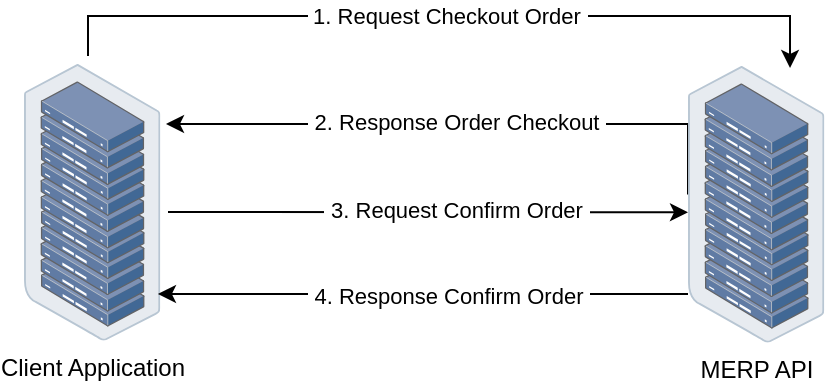 <mxfile version="21.2.1" type="device">
  <diagram name="Flow - Order Creation" id="EJiSfz2ife1BUmJcyj4k">
    <mxGraphModel dx="796" dy="610" grid="1" gridSize="10" guides="1" tooltips="1" connect="1" arrows="1" fold="1" page="1" pageScale="1" pageWidth="827" pageHeight="1169" math="0" shadow="0">
      <root>
        <mxCell id="0" />
        <mxCell id="1" parent="0" />
        <mxCell id="Jp5VkoZoyuojBYIds7uC-3" value="&amp;nbsp;1. Request Checkout Order&amp;nbsp;" style="edgeStyle=orthogonalEdgeStyle;rounded=0;orthogonalLoop=1;jettySize=auto;html=1;entryX=0.748;entryY=0.007;entryDx=0;entryDy=0;entryPerimeter=0;" edge="1" parent="1" target="Jp5VkoZoyuojBYIds7uC-4">
          <mxGeometry relative="1" as="geometry">
            <mxPoint x="70" y="160" as="sourcePoint" />
            <mxPoint x="329.2" y="233.13" as="targetPoint" />
            <Array as="points">
              <mxPoint x="70" y="140" />
              <mxPoint x="421" y="140" />
            </Array>
          </mxGeometry>
        </mxCell>
        <mxCell id="Jp5VkoZoyuojBYIds7uC-9" style="edgeStyle=orthogonalEdgeStyle;rounded=0;orthogonalLoop=1;jettySize=auto;html=1;entryX=0;entryY=0.529;entryDx=0;entryDy=0;entryPerimeter=0;" edge="1" parent="1" target="Jp5VkoZoyuojBYIds7uC-4">
          <mxGeometry relative="1" as="geometry">
            <mxPoint x="110" y="238" as="sourcePoint" />
            <Array as="points">
              <mxPoint x="120" y="238" />
            </Array>
          </mxGeometry>
        </mxCell>
        <mxCell id="Jp5VkoZoyuojBYIds7uC-10" value="&amp;nbsp;3. Request Confirm Order&amp;nbsp;" style="edgeLabel;html=1;align=center;verticalAlign=middle;resizable=0;points=[];" vertex="1" connectable="0" parent="Jp5VkoZoyuojBYIds7uC-9">
          <mxGeometry x="0.2" y="1" relative="1" as="geometry">
            <mxPoint x="-12" as="offset" />
          </mxGeometry>
        </mxCell>
        <mxCell id="Jp5VkoZoyuojBYIds7uC-1" value="Client Application" style="image;points=[];aspect=fixed;html=1;align=center;shadow=0;dashed=0;image=img/lib/allied_telesis/storage/Datacenter_Server_Rack.svg;" vertex="1" parent="1">
          <mxGeometry x="38" y="164" width="68.2" height="138.26" as="geometry" />
        </mxCell>
        <mxCell id="Jp5VkoZoyuojBYIds7uC-7" style="edgeStyle=orthogonalEdgeStyle;rounded=0;orthogonalLoop=1;jettySize=auto;html=1;entryX=1.041;entryY=0.217;entryDx=0;entryDy=0;entryPerimeter=0;" edge="1" parent="1" target="Jp5VkoZoyuojBYIds7uC-1">
          <mxGeometry relative="1" as="geometry">
            <mxPoint x="370" y="229.2" as="sourcePoint" />
            <mxPoint x="114.995" y="232.024" as="targetPoint" />
            <Array as="points">
              <mxPoint x="370" y="194" />
            </Array>
          </mxGeometry>
        </mxCell>
        <mxCell id="Jp5VkoZoyuojBYIds7uC-8" value="&amp;nbsp;2. Response Order Checkout&amp;nbsp;" style="edgeLabel;html=1;align=center;verticalAlign=middle;resizable=0;points=[];" vertex="1" connectable="0" parent="Jp5VkoZoyuojBYIds7uC-7">
          <mxGeometry x="0.018" y="1" relative="1" as="geometry">
            <mxPoint y="-2" as="offset" />
          </mxGeometry>
        </mxCell>
        <mxCell id="Jp5VkoZoyuojBYIds7uC-11" style="edgeStyle=orthogonalEdgeStyle;rounded=0;orthogonalLoop=1;jettySize=auto;html=1;entryX=0.982;entryY=0.904;entryDx=0;entryDy=0;entryPerimeter=0;" edge="1" parent="1">
          <mxGeometry relative="1" as="geometry">
            <mxPoint x="370" y="279" as="sourcePoint" />
            <mxPoint x="104.972" y="278.987" as="targetPoint" />
            <Array as="points">
              <mxPoint x="310" y="279" />
              <mxPoint x="310" y="279" />
            </Array>
          </mxGeometry>
        </mxCell>
        <mxCell id="Jp5VkoZoyuojBYIds7uC-12" value="&amp;nbsp;4. Response Confirm Order&amp;nbsp;" style="edgeLabel;html=1;align=center;verticalAlign=middle;resizable=0;points=[];" vertex="1" connectable="0" parent="Jp5VkoZoyuojBYIds7uC-11">
          <mxGeometry x="-0.095" y="1" relative="1" as="geometry">
            <mxPoint as="offset" />
          </mxGeometry>
        </mxCell>
        <mxCell id="Jp5VkoZoyuojBYIds7uC-4" value="MERP API" style="image;points=[];aspect=fixed;html=1;align=center;shadow=0;dashed=0;image=img/lib/allied_telesis/storage/Datacenter_Server_Rack.svg;" vertex="1" parent="1">
          <mxGeometry x="370" y="165" width="68.2" height="138.26" as="geometry" />
        </mxCell>
      </root>
    </mxGraphModel>
  </diagram>
</mxfile>
